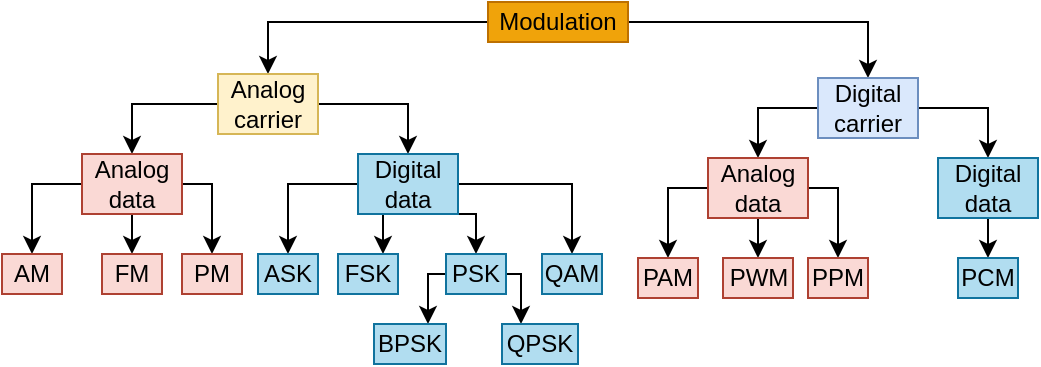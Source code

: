 <mxfile version="21.2.3" type="device">
  <diagram name="Page-1" id="hUUXtUBLfyug4-6rFSw6">
    <mxGraphModel dx="607" dy="319" grid="0" gridSize="10" guides="1" tooltips="1" connect="1" arrows="1" fold="1" page="1" pageScale="1" pageWidth="1169" pageHeight="1654" math="0" shadow="0">
      <root>
        <mxCell id="0" />
        <mxCell id="1" parent="0" />
        <mxCell id="LMhwMl10V0Jn-3OOrdN9-5" style="edgeStyle=orthogonalEdgeStyle;rounded=0;orthogonalLoop=1;jettySize=auto;html=1;exitX=0;exitY=0.5;exitDx=0;exitDy=0;entryX=0.5;entryY=0;entryDx=0;entryDy=0;" parent="1" source="LMhwMl10V0Jn-3OOrdN9-1" target="LMhwMl10V0Jn-3OOrdN9-3" edge="1">
          <mxGeometry relative="1" as="geometry" />
        </mxCell>
        <mxCell id="LMhwMl10V0Jn-3OOrdN9-6" style="edgeStyle=orthogonalEdgeStyle;rounded=0;orthogonalLoop=1;jettySize=auto;html=1;exitX=1;exitY=0.5;exitDx=0;exitDy=0;entryX=0.5;entryY=0;entryDx=0;entryDy=0;" parent="1" source="LMhwMl10V0Jn-3OOrdN9-1" target="LMhwMl10V0Jn-3OOrdN9-2" edge="1">
          <mxGeometry relative="1" as="geometry" />
        </mxCell>
        <mxCell id="LMhwMl10V0Jn-3OOrdN9-1" value="Modulation" style="rounded=0;whiteSpace=wrap;html=1;fillColor=#f0a30a;fontColor=#000000;strokeColor=#BD7000;" parent="1" vertex="1">
          <mxGeometry x="425" y="44" width="70" height="20" as="geometry" />
        </mxCell>
        <mxCell id="LMhwMl10V0Jn-3OOrdN9-11" style="edgeStyle=orthogonalEdgeStyle;rounded=0;orthogonalLoop=1;jettySize=auto;html=1;exitX=0;exitY=0.5;exitDx=0;exitDy=0;entryX=0.5;entryY=0;entryDx=0;entryDy=0;" parent="1" source="LMhwMl10V0Jn-3OOrdN9-2" edge="1">
          <mxGeometry relative="1" as="geometry">
            <mxPoint x="560" y="122" as="targetPoint" />
          </mxGeometry>
        </mxCell>
        <mxCell id="LMhwMl10V0Jn-3OOrdN9-12" style="edgeStyle=orthogonalEdgeStyle;rounded=0;orthogonalLoop=1;jettySize=auto;html=1;exitX=1;exitY=0.5;exitDx=0;exitDy=0;entryX=0.5;entryY=0;entryDx=0;entryDy=0;" parent="1" source="LMhwMl10V0Jn-3OOrdN9-2" target="LMhwMl10V0Jn-3OOrdN9-10" edge="1">
          <mxGeometry relative="1" as="geometry" />
        </mxCell>
        <mxCell id="LMhwMl10V0Jn-3OOrdN9-2" value="Digital carrier" style="rounded=0;whiteSpace=wrap;html=1;fillColor=#dae8fc;strokeColor=#6c8ebf;" parent="1" vertex="1">
          <mxGeometry x="590" y="82" width="50" height="30" as="geometry" />
        </mxCell>
        <mxCell id="LMhwMl10V0Jn-3OOrdN9-17" style="edgeStyle=orthogonalEdgeStyle;rounded=0;orthogonalLoop=1;jettySize=auto;html=1;exitX=1;exitY=0.5;exitDx=0;exitDy=0;entryX=0.5;entryY=0;entryDx=0;entryDy=0;" parent="1" source="LMhwMl10V0Jn-3OOrdN9-3" target="LMhwMl10V0Jn-3OOrdN9-8" edge="1">
          <mxGeometry relative="1" as="geometry" />
        </mxCell>
        <mxCell id="LMhwMl10V0Jn-3OOrdN9-18" style="edgeStyle=orthogonalEdgeStyle;rounded=0;orthogonalLoop=1;jettySize=auto;html=1;exitX=0;exitY=0.5;exitDx=0;exitDy=0;entryX=0.5;entryY=0;entryDx=0;entryDy=0;" parent="1" source="LMhwMl10V0Jn-3OOrdN9-3" target="LMhwMl10V0Jn-3OOrdN9-7" edge="1">
          <mxGeometry relative="1" as="geometry" />
        </mxCell>
        <mxCell id="LMhwMl10V0Jn-3OOrdN9-3" value="Analog &lt;br&gt;carrier" style="rounded=0;whiteSpace=wrap;html=1;fillColor=#fff2cc;strokeColor=#d6b656;" parent="1" vertex="1">
          <mxGeometry x="290" y="80" width="50" height="30" as="geometry" />
        </mxCell>
        <mxCell id="LMhwMl10V0Jn-3OOrdN9-30" style="edgeStyle=orthogonalEdgeStyle;rounded=0;orthogonalLoop=1;jettySize=auto;html=1;exitX=0;exitY=0.5;exitDx=0;exitDy=0;entryX=0.5;entryY=0;entryDx=0;entryDy=0;" parent="1" source="LMhwMl10V0Jn-3OOrdN9-7" target="LMhwMl10V0Jn-3OOrdN9-19" edge="1">
          <mxGeometry relative="1" as="geometry" />
        </mxCell>
        <mxCell id="LMhwMl10V0Jn-3OOrdN9-31" style="edgeStyle=orthogonalEdgeStyle;rounded=0;orthogonalLoop=1;jettySize=auto;html=1;exitX=0.5;exitY=1;exitDx=0;exitDy=0;entryX=0.5;entryY=0;entryDx=0;entryDy=0;" parent="1" source="LMhwMl10V0Jn-3OOrdN9-7" target="LMhwMl10V0Jn-3OOrdN9-20" edge="1">
          <mxGeometry relative="1" as="geometry" />
        </mxCell>
        <mxCell id="LMhwMl10V0Jn-3OOrdN9-32" style="edgeStyle=orthogonalEdgeStyle;rounded=0;orthogonalLoop=1;jettySize=auto;html=1;exitX=1;exitY=0.5;exitDx=0;exitDy=0;entryX=0.5;entryY=0;entryDx=0;entryDy=0;" parent="1" source="LMhwMl10V0Jn-3OOrdN9-7" target="LMhwMl10V0Jn-3OOrdN9-21" edge="1">
          <mxGeometry relative="1" as="geometry" />
        </mxCell>
        <mxCell id="LMhwMl10V0Jn-3OOrdN9-7" value="Analog data" style="rounded=0;whiteSpace=wrap;html=1;fillColor=#fad9d5;strokeColor=#ae4132;" parent="1" vertex="1">
          <mxGeometry x="222" y="120" width="50" height="30" as="geometry" />
        </mxCell>
        <mxCell id="LMhwMl10V0Jn-3OOrdN9-33" style="edgeStyle=orthogonalEdgeStyle;rounded=0;orthogonalLoop=1;jettySize=auto;html=1;exitX=0;exitY=0.5;exitDx=0;exitDy=0;entryX=0.5;entryY=0;entryDx=0;entryDy=0;" parent="1" source="LMhwMl10V0Jn-3OOrdN9-8" target="LMhwMl10V0Jn-3OOrdN9-22" edge="1">
          <mxGeometry relative="1" as="geometry" />
        </mxCell>
        <mxCell id="LMhwMl10V0Jn-3OOrdN9-35" style="edgeStyle=orthogonalEdgeStyle;rounded=0;orthogonalLoop=1;jettySize=auto;html=1;exitX=0.75;exitY=1;exitDx=0;exitDy=0;entryX=0.5;entryY=0;entryDx=0;entryDy=0;" parent="1" source="LMhwMl10V0Jn-3OOrdN9-8" target="LMhwMl10V0Jn-3OOrdN9-24" edge="1">
          <mxGeometry relative="1" as="geometry" />
        </mxCell>
        <mxCell id="LMhwMl10V0Jn-3OOrdN9-36" style="edgeStyle=orthogonalEdgeStyle;rounded=0;orthogonalLoop=1;jettySize=auto;html=1;exitX=0.25;exitY=1;exitDx=0;exitDy=0;entryX=0.75;entryY=0;entryDx=0;entryDy=0;" parent="1" source="LMhwMl10V0Jn-3OOrdN9-8" target="LMhwMl10V0Jn-3OOrdN9-23" edge="1">
          <mxGeometry relative="1" as="geometry" />
        </mxCell>
        <mxCell id="LMhwMl10V0Jn-3OOrdN9-37" style="edgeStyle=orthogonalEdgeStyle;rounded=0;orthogonalLoop=1;jettySize=auto;html=1;exitX=1;exitY=0.5;exitDx=0;exitDy=0;entryX=0.5;entryY=0;entryDx=0;entryDy=0;" parent="1" source="LMhwMl10V0Jn-3OOrdN9-8" target="LMhwMl10V0Jn-3OOrdN9-25" edge="1">
          <mxGeometry relative="1" as="geometry" />
        </mxCell>
        <mxCell id="LMhwMl10V0Jn-3OOrdN9-8" value="Digital data" style="rounded=0;whiteSpace=wrap;html=1;fillColor=#b1ddf0;strokeColor=#10739e;" parent="1" vertex="1">
          <mxGeometry x="360" y="120" width="50" height="30" as="geometry" />
        </mxCell>
        <mxCell id="LMhwMl10V0Jn-3OOrdN9-38" style="edgeStyle=orthogonalEdgeStyle;rounded=0;orthogonalLoop=1;jettySize=auto;html=1;exitX=0;exitY=0.5;exitDx=0;exitDy=0;entryX=0.5;entryY=0;entryDx=0;entryDy=0;" parent="1" source="LMhwMl10V0Jn-3OOrdN9-9" target="LMhwMl10V0Jn-3OOrdN9-26" edge="1">
          <mxGeometry relative="1" as="geometry" />
        </mxCell>
        <mxCell id="LMhwMl10V0Jn-3OOrdN9-39" style="edgeStyle=orthogonalEdgeStyle;rounded=0;orthogonalLoop=1;jettySize=auto;html=1;exitX=0.5;exitY=1;exitDx=0;exitDy=0;entryX=0.5;entryY=0;entryDx=0;entryDy=0;" parent="1" source="LMhwMl10V0Jn-3OOrdN9-9" target="LMhwMl10V0Jn-3OOrdN9-27" edge="1">
          <mxGeometry relative="1" as="geometry" />
        </mxCell>
        <mxCell id="LMhwMl10V0Jn-3OOrdN9-40" style="edgeStyle=orthogonalEdgeStyle;rounded=0;orthogonalLoop=1;jettySize=auto;html=1;exitX=1;exitY=0.5;exitDx=0;exitDy=0;entryX=0.5;entryY=0;entryDx=0;entryDy=0;" parent="1" source="LMhwMl10V0Jn-3OOrdN9-9" target="LMhwMl10V0Jn-3OOrdN9-28" edge="1">
          <mxGeometry relative="1" as="geometry" />
        </mxCell>
        <mxCell id="LMhwMl10V0Jn-3OOrdN9-9" value="Analog data" style="rounded=0;whiteSpace=wrap;html=1;fillColor=#fad9d5;strokeColor=#ae4132;" parent="1" vertex="1">
          <mxGeometry x="535" y="122" width="50" height="30" as="geometry" />
        </mxCell>
        <mxCell id="LMhwMl10V0Jn-3OOrdN9-41" style="edgeStyle=orthogonalEdgeStyle;rounded=0;orthogonalLoop=1;jettySize=auto;html=1;exitX=0.5;exitY=1;exitDx=0;exitDy=0;entryX=0.5;entryY=0;entryDx=0;entryDy=0;" parent="1" source="LMhwMl10V0Jn-3OOrdN9-10" target="LMhwMl10V0Jn-3OOrdN9-29" edge="1">
          <mxGeometry relative="1" as="geometry" />
        </mxCell>
        <mxCell id="LMhwMl10V0Jn-3OOrdN9-10" value="Digital data" style="rounded=0;whiteSpace=wrap;html=1;fillColor=#b1ddf0;strokeColor=#10739e;" parent="1" vertex="1">
          <mxGeometry x="650" y="122" width="50" height="30" as="geometry" />
        </mxCell>
        <mxCell id="LMhwMl10V0Jn-3OOrdN9-19" value="AM" style="rounded=0;whiteSpace=wrap;html=1;" parent="1" vertex="1">
          <mxGeometry x="182" y="170" width="30" height="20" as="geometry" />
        </mxCell>
        <mxCell id="LMhwMl10V0Jn-3OOrdN9-20" value="FM" style="rounded=0;whiteSpace=wrap;html=1;fillColor=#fad9d5;strokeColor=#ae4132;" parent="1" vertex="1">
          <mxGeometry x="232" y="170" width="30" height="20" as="geometry" />
        </mxCell>
        <mxCell id="LMhwMl10V0Jn-3OOrdN9-21" value="PM" style="rounded=0;whiteSpace=wrap;html=1;fillColor=#fad9d5;strokeColor=#ae4132;" parent="1" vertex="1">
          <mxGeometry x="272" y="170" width="30" height="20" as="geometry" />
        </mxCell>
        <mxCell id="LMhwMl10V0Jn-3OOrdN9-22" value="ASK" style="rounded=0;whiteSpace=wrap;html=1;fillColor=#b1ddf0;strokeColor=#10739e;" parent="1" vertex="1">
          <mxGeometry x="310" y="170" width="30" height="20" as="geometry" />
        </mxCell>
        <mxCell id="LMhwMl10V0Jn-3OOrdN9-23" value="FSK" style="rounded=0;whiteSpace=wrap;html=1;fillColor=#b1ddf0;strokeColor=#10739e;" parent="1" vertex="1">
          <mxGeometry x="350" y="170" width="30" height="20" as="geometry" />
        </mxCell>
        <mxCell id="lv0LPJm1cv2FrLrcqj97-7" style="edgeStyle=orthogonalEdgeStyle;rounded=0;orthogonalLoop=1;jettySize=auto;html=1;exitX=1;exitY=0.5;exitDx=0;exitDy=0;entryX=0.25;entryY=0;entryDx=0;entryDy=0;" edge="1" parent="1" source="LMhwMl10V0Jn-3OOrdN9-24" target="lv0LPJm1cv2FrLrcqj97-2">
          <mxGeometry relative="1" as="geometry" />
        </mxCell>
        <mxCell id="lv0LPJm1cv2FrLrcqj97-8" style="edgeStyle=orthogonalEdgeStyle;rounded=0;orthogonalLoop=1;jettySize=auto;html=1;exitX=0;exitY=0.5;exitDx=0;exitDy=0;entryX=0.75;entryY=0;entryDx=0;entryDy=0;" edge="1" parent="1" source="LMhwMl10V0Jn-3OOrdN9-24" target="lv0LPJm1cv2FrLrcqj97-1">
          <mxGeometry relative="1" as="geometry" />
        </mxCell>
        <mxCell id="LMhwMl10V0Jn-3OOrdN9-24" value="PSK" style="rounded=0;whiteSpace=wrap;html=1;fillColor=#b1ddf0;strokeColor=#10739e;" parent="1" vertex="1">
          <mxGeometry x="404" y="170" width="30" height="20" as="geometry" />
        </mxCell>
        <mxCell id="LMhwMl10V0Jn-3OOrdN9-25" value="QAM" style="rounded=0;whiteSpace=wrap;html=1;fillColor=#b1ddf0;strokeColor=#10739e;" parent="1" vertex="1">
          <mxGeometry x="452" y="170" width="30" height="20" as="geometry" />
        </mxCell>
        <mxCell id="LMhwMl10V0Jn-3OOrdN9-26" value="PAM" style="rounded=0;whiteSpace=wrap;html=1;fillColor=#fad9d5;strokeColor=#ae4132;" parent="1" vertex="1">
          <mxGeometry x="500" y="172" width="30" height="20" as="geometry" />
        </mxCell>
        <mxCell id="LMhwMl10V0Jn-3OOrdN9-27" value="PWM" style="rounded=0;whiteSpace=wrap;html=1;fillColor=#fad9d5;strokeColor=#ae4132;" parent="1" vertex="1">
          <mxGeometry x="542.5" y="172" width="35" height="20" as="geometry" />
        </mxCell>
        <mxCell id="LMhwMl10V0Jn-3OOrdN9-28" value="PPM" style="rounded=0;whiteSpace=wrap;html=1;fillColor=#fad9d5;strokeColor=#ae4132;" parent="1" vertex="1">
          <mxGeometry x="585" y="172" width="30" height="20" as="geometry" />
        </mxCell>
        <mxCell id="LMhwMl10V0Jn-3OOrdN9-29" value="PCM" style="rounded=0;whiteSpace=wrap;html=1;fillColor=#b1ddf0;strokeColor=#10739e;" parent="1" vertex="1">
          <mxGeometry x="660" y="172" width="30" height="20" as="geometry" />
        </mxCell>
        <mxCell id="LMhwMl10V0Jn-3OOrdN9-43" value="AM" style="rounded=0;whiteSpace=wrap;html=1;fillColor=#fad9d5;strokeColor=#ae4132;" parent="1" vertex="1">
          <mxGeometry x="182" y="170" width="30" height="20" as="geometry" />
        </mxCell>
        <mxCell id="lv0LPJm1cv2FrLrcqj97-1" value="BPSK" style="rounded=0;whiteSpace=wrap;html=1;fillColor=#b1ddf0;strokeColor=#10739e;" vertex="1" parent="1">
          <mxGeometry x="368" y="205" width="36" height="20" as="geometry" />
        </mxCell>
        <mxCell id="lv0LPJm1cv2FrLrcqj97-2" value="QPSK" style="rounded=0;whiteSpace=wrap;html=1;fillColor=#b1ddf0;strokeColor=#10739e;" vertex="1" parent="1">
          <mxGeometry x="432" y="205" width="38" height="20" as="geometry" />
        </mxCell>
      </root>
    </mxGraphModel>
  </diagram>
</mxfile>
